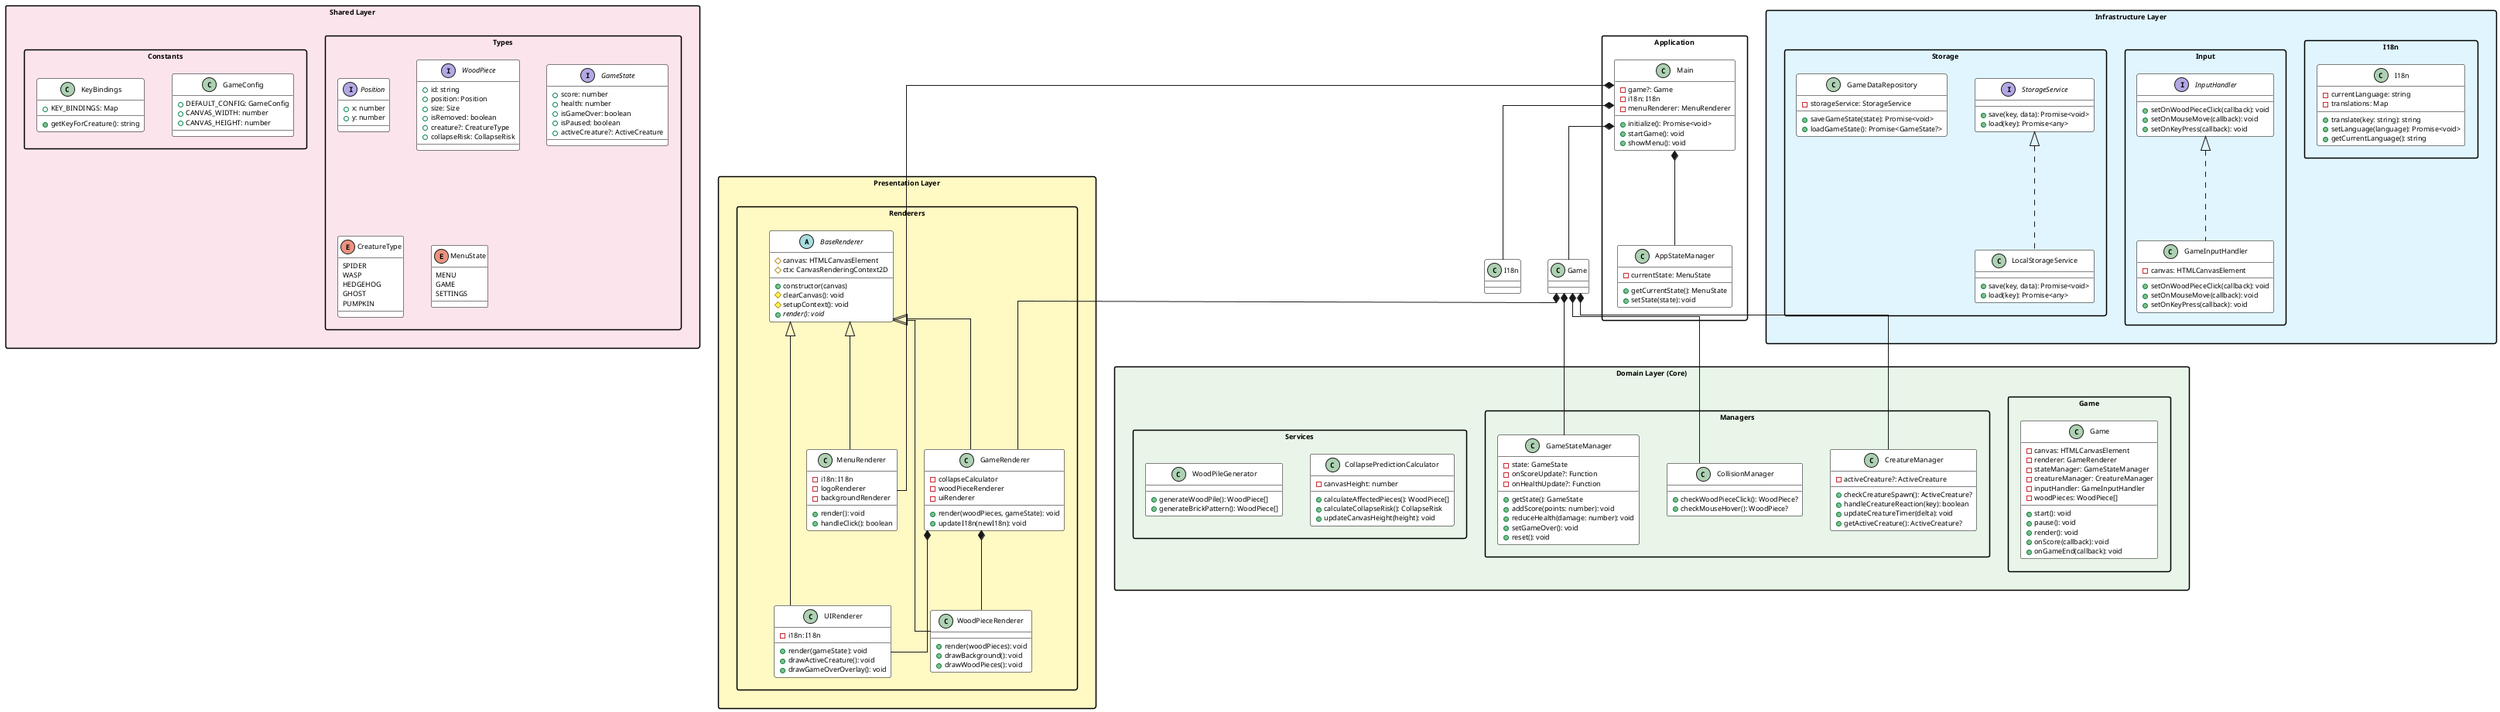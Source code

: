 @startuml Within_the_Woodpile_Class_Diagram

!define DOMAIN #E8F5E8
!define INFRASTRUCTURE #E1F5FE
!define PRESENTATION #FFF9C4
!define SHARED #FCE4EC
!define PARTICLES #F3E5F5
!define UI #FFECB3

' Layout optimizations
skinparam packageStyle rectangle
skinparam defaultFontSize 9
skinparam classBackgroundColor White
skinparam classBorderColor Black
skinparam packageBackgroundColor transparent
skinparam linetype ortho

' === SHARED LAYER ===
package "Shared Layer" SHARED {
    package "Types" {
        interface Position {
            +x: number
            +y: number
        }
        
        interface WoodPiece {
            +id: string
            +position: Position
            +size: Size
            +isRemoved: boolean
            +creature?: CreatureType
            +collapseRisk: CollapseRisk
        }
        
        interface GameState {
            +score: number
            +health: number
            +isGameOver: boolean
            +isPaused: boolean
            +activeCreature?: ActiveCreature
        }
        
        enum CreatureType {
            SPIDER
            WASP
            HEDGEHOG
            GHOST
            PUMPKIN
        }
        
        enum MenuState {
            MENU
            GAME
            SETTINGS
        }
    }
    
    package "Constants" {
        class GameConfig {
            +DEFAULT_CONFIG: GameConfig
            +CANVAS_WIDTH: number
            +CANVAS_HEIGHT: number
        }
        
        class KeyBindings {
            +KEY_BINDINGS: Map
            +getKeyForCreature(): string
        }
    }
}

' === DOMAIN LAYER (CORE) ===
package "Domain Layer (Core)" DOMAIN {
    package "Game" {
        class Game {
            -canvas: HTMLCanvasElement
            -renderer: GameRenderer
            -stateManager: GameStateManager
            -creatureManager: CreatureManager
            -inputHandler: GameInputHandler
            -woodPieces: WoodPiece[]
            
            +start(): void
            +pause(): void
            +render(): void
            +onScore(callback): void
            +onGameEnd(callback): void
        }
    }
    
    package "Managers" {
        class GameStateManager {
            -state: GameState
            -onScoreUpdate?: Function
            -onHealthUpdate?: Function
            
            +getState(): GameState
            +addScore(points: number): void
            +reduceHealth(damage: number): void
            +setGameOver(): void
            +reset(): void
        }
        
        class CreatureManager {
            -activeCreature?: ActiveCreature
            
            +checkCreatureSpawn(): ActiveCreature?
            +handleCreatureReaction(key): boolean
            +updateCreatureTimer(delta): void
            +getActiveCreature(): ActiveCreature?
        }
        
        class CollisionManager {
            +checkWoodPieceClick(): WoodPiece?
            +checkMouseHover(): WoodPiece?
        }
    }
    
    package "Services" {
        class CollapsePredictionCalculator {
            -canvasHeight: number
            
            +calculateAffectedPieces(): WoodPiece[]
            +calculateCollapseRisk(): CollapseRisk
            +updateCanvasHeight(height): void
        }
        
        class WoodPileGenerator {
            +generateWoodPile(): WoodPiece[]
            +generateBrickPattern(): WoodPiece[]
        }
    }
}

' === INFRASTRUCTURE LAYER ===
package "Infrastructure Layer" INFRASTRUCTURE {
    package "I18n" {
        class I18n {
            -currentLanguage: string
            -translations: Map
            
            +translate(key: string): string
            +setLanguage(language): Promise<void>
            +getCurrentLanguage(): string
        }
    }
    
    package "Input" {
        interface InputHandler {
            +setOnWoodPieceClick(callback): void
            +setOnMouseMove(callback): void
            +setOnKeyPress(callback): void
        }
        
        class GameInputHandler {
            -canvas: HTMLCanvasElement
            
            +setOnWoodPieceClick(callback): void
            +setOnMouseMove(callback): void
            +setOnKeyPress(callback): void
        }
    }
    
    package "Storage" {
        interface StorageService {
            +save(key, data): Promise<void>
            +load(key): Promise<any>
        }
        
        class LocalStorageService {
            +save(key, data): Promise<void>
            +load(key): Promise<any>
        }
        
        class GameDataRepository {
            -storageService: StorageService
            
            +saveGameState(state): Promise<void>
            +loadGameState(): Promise<GameState?>
        }
    }
}

' === PRESENTATION LAYER ===
package "Presentation Layer" PRESENTATION {
    package "Renderers" {
        abstract class BaseRenderer {
            #canvas: HTMLCanvasElement
            #ctx: CanvasRenderingContext2D
            
            +constructor(canvas)
            #clearCanvas(): void
            #setupContext(): void
            +{abstract} render(): void
        }
        
        class GameRenderer {
            -collapseCalculator
            -woodPieceRenderer
            -uiRenderer
            
            +render(woodPieces, gameState): void
            +updateI18n(newI18n): void
        }
        
        class WoodPieceRenderer {
            +render(woodPieces): void
            +drawBackground(): void
            +drawWoodPieces(): void
        }
        
        class UIRenderer {
            -i18n: I18n
            
            +render(gameState): void
            +drawActiveCreature(): void
            +drawGameOverOverlay(): void
        }
        
        class MenuRenderer {
            -i18n: I18n
            -logoRenderer
            -backgroundRenderer
            
            +render(): void
            +handleClick(): boolean
        }
    }
}

' === APP ENTRY POINT ===
package "Application" {
    class AppStateManager {
        -currentState: MenuState
        
        +getCurrentState(): MenuState
        +setState(state): void
    }
    
    class Main {
        -game?: Game
        -i18n: I18n
        -menuRenderer: MenuRenderer
        
        +initialize(): Promise<void>
        +startGame(): void
        +showMenu(): void
    }
}

' === RELATIONSHIPS (simplified for readability) ===
BaseRenderer <|-- GameRenderer
BaseRenderer <|-- WoodPieceRenderer  
BaseRenderer <|-- UIRenderer
BaseRenderer <|-- MenuRenderer

GameRenderer *-- WoodPieceRenderer
GameRenderer *-- UIRenderer

Game *-- GameStateManager
Game *-- CreatureManager
Game *-- CollisionManager
Game *-- GameRenderer

InputHandler <|.. GameInputHandler
StorageService <|.. LocalStorageService

Main *-- AppStateManager
Main *-- Game
Main *-- MenuRenderer
Main *-- I18n

@enduml

' === DOMAIN LAYER (CORE) ===
package "Domain Layer (Core)" DOMAIN {
    package "Game" {
        class Game {
            -canvas: HTMLCanvasElement
            -renderer: GameRenderer
            -stateManager: GameStateManager
            -creatureManager: CreatureManager
            -collisionManager: CollisionManager
            -inputHandler: GameInputHandler
            -woodPieces: WoodPiece[]
            -i18n: I18n
            -config: GameConfig
            
            +constructor(canvas: HTMLCanvasElement, i18n: I18n, config: GameConfig)
            +start(): void
            +pause(): void
            +resume(): void
            +stop(): void
            +render(): void
            +onScore(callback: (score: number) => void): void
            +onHealth(callback: (health: number) => void): void
            +onGameEnd(callback: () => void): void
        }
        
        class GameLoop {
            -isRunning: boolean
            -lastTime: number
            -targetFPS: number
            -gameInstance: Game
            
            +start(game: Game): void
            +stop(): void
            +pause(): void
            +resume(): void
            -update(deltaTime: number): void
        }
    }
    
    package "Managers" {
        class GameStateManager {
            -state: GameState
            -onScoreUpdate?: (score: number) => void
            -onHealthUpdate?: (health: number) => void
            -onGameEnd?: () => void
            
            +getState(): GameState
            +addScore(points: number): void
            +reduceHealth(damage: number): void
            +setGameOver(): void
            +reset(): void
            +setOnScoreUpdate(callback: (score: number) => void): void
            +setOnHealthUpdate(callback: (health: number) => void): void
            +setOnGameEnd(callback: () => void): void
        }
        
        class CreatureManager {
            -activeCreature?: ActiveCreature
            -onScoreUpdate?: (points: number) => void
            -onHealthUpdate?: (damage: number) => void
            
            +checkCreatureSpawn(woodPiece: WoodPiece): ActiveCreature?
            +handleCreatureReaction(key: string): boolean
            +updateCreatureTimer(deltaTime: number): void
            +getActiveCreature(): ActiveCreature?
            +clearActiveCreature(): void
            +setOnScoreUpdate(callback: (points: number) => void): void
            +setOnHealthUpdate(callback: (damage: number) => void): void
        }
        
        class CollisionManager {
            +checkWoodPieceClick(mousePos: Position, woodPieces: WoodPiece[]): WoodPiece?
            +checkMouseHover(mousePos: Position, woodPieces: WoodPiece[]): WoodPiece?
        }
    }
    
    package "Services" {
        class CollapsePredictionCalculator {
            -canvasHeight: number
            
            +constructor(canvasHeight: number)
            +calculateAffectedPieces(targetPiece: WoodPiece, allPieces: WoodPiece[]): WoodPiece[]
            +calculateCollapseRisk(piece: WoodPiece, allPieces: WoodPiece[]): CollapseRisk
            +updateCanvasHeight(height: number): void
            -isDirectlySupported(piece: WoodPiece, supportPieces: WoodPiece[]): boolean
            -hasSecondarySupport(piece: WoodPiece, allPieces: WoodPiece[]): boolean
        }
        
        class WoodPileGenerator {
            +generateWoodPile(config: GameConfig): WoodPiece[]
            +generateBrickPattern(rows: number, piecesPerRow: number, config: GameConfig): WoodPiece[]
            -createWoodPiece(x: number, y: number, config: GameConfig): WoodPiece
            -assignCreature(piece: WoodPiece, config: GameConfig): void
        }
    }
}

' === INFRASTRUCTURE LAYER ===
package "Infrastructure Layer" INFRASTRUCTURE {
    package "I18n" {
        class I18n {
            -currentLanguage: string
            -translations: Map<string, any>
            
            +constructor(language: string)
            +translate(key: string): string
            +setLanguage(language: string): Promise<void>
            +getCurrentLanguage(): string
            -loadTranslations(language: string): Promise<any>
        }
    }
    
    package "Input" {
        interface InputHandler {
            +setOnWoodPieceClick(callback: (piece: WoodPiece) => void): void
            +setOnMouseMove(callback: (position: Position) => void): void
            +setOnKeyPress(callback: (key: string) => void): void
        }
        
        class GameInputHandler {
            -canvas: HTMLCanvasElement
            -onWoodPieceClick?: (piece: WoodPiece) => void
            -onMouseMove?: (position: Position) => void
            -onKeyPress?: (key: string) => void
            
            +constructor(canvas: HTMLCanvasElement)
            +setOnWoodPieceClick(callback: (piece: WoodPiece) => void): void
            +setOnMouseMove(callback: (position: Position) => void): void
            +setOnKeyPress(callback: (key: string) => void): void
            +destroy(): void
        }
    }
    
    package "Storage" {
        interface StorageService {
            +save(key: string, data: any): Promise<void>
            +load(key: string): Promise<any>
            +remove(key: string): Promise<void>
        }
        
        class LocalStorageService {
            +save(key: string, data: any): Promise<void>
            +load(key: string): Promise<any>
            +remove(key: string): Promise<void>
        }
        
        interface GameDataRepository {
            +saveGameState(state: GameState): Promise<void>
            +loadGameState(): Promise<GameState?>
            +saveSettings(settings: any): Promise<void>
            +loadSettings(): Promise<any>
        }
        
        class GameDataRepositoryImpl {
            -storageService: StorageService
            
            +constructor(storageService: StorageService)
            +saveGameState(state: GameState): Promise<void>
            +loadGameState(): Promise<GameState?>
            +saveSettings(settings: any): Promise<void>
            +loadSettings(): Promise<any>
        }
    }
}

' === PRESENTATION LAYER ===
package "Presentation Layer" PRESENTATION {
    package "Shared Renderers" {
        abstract class BaseRenderer {
            #canvas: HTMLCanvasElement
            #ctx: CanvasRenderingContext2D
            
            +constructor(canvas: HTMLCanvasElement)
            #clearCanvas(): void
            #setupContext(): void
            #renderTextWithShadow(text: string, x: number, y: number, color: string): void
            +{abstract} render(...args: any[]): void
        }
    }
    
    package "Game Renderers" {
        class GameRenderer {
            -collapseCalculator: CollapsePredictionCalculator
            -woodPieceRenderer: WoodPieceRenderer
            -uiRenderer: UIRenderer
            -i18n: I18n
            
            +constructor(canvas: HTMLCanvasElement, i18n: I18n)
            +render(woodPieces: WoodPiece[], gameState: GameState, hoveredPiece?: WoodPiece): void
            +updateI18n(newI18n: I18n): void
            +updateCanvasSize(width: number, height: number): void
            +getCollapseCalculator(): CollapsePredictionCalculator
            +drawInstructions(): void
        }
        
        class WoodPieceRenderer {
            +constructor(canvas: HTMLCanvasElement)
            +render(woodPieces: WoodPiece[], hoveredPiece?: WoodPiece, affectedPieces?: WoodPiece[]): void
            +drawBackground(): void
            +drawWoodPieces(pieces: WoodPiece[], hoveredPiece?: WoodPiece, affectedPieces?: WoodPiece[]): void
            -drawWoodPiece(piece: WoodPiece, isHovered: boolean, isAffected: boolean): void
            -drawWoodTexture(x: number, y: number, radius: number): void
        }
        
        class UIRenderer {
            -i18n: I18n
            
            +constructor(canvas: HTMLCanvasElement, i18n: I18n)
            +render(gameState: GameState): void
            +drawActiveCreature(activeCreature: ActiveCreature): void
            +drawGameOverOverlay(): void
            +drawInstructions(): void
            +updateI18n(newI18n: I18n): void
            -getCreatureEmoji(type: CreatureType): string
            -drawCreatureInstruction(type: CreatureType): void
        }
    }
    
    package "Menu Renderers" {
        class MenuRenderer {
            -i18n: I18n
            -logoRenderer: LogoRenderer
            -particleSystem: MenuParticleSystem
            -backgroundRenderer: BackgroundRenderer
            -buttonManager: MenuButtonManager
            -animationTime: number
            
            +constructor(canvas: HTMLCanvasElement, i18n: I18n)
            +render(): void
            +handleClick(mousePos: Position): boolean
            +handleMouseMove(mousePos: Position): void
            +setOnStartClick(callback: () => void): void
            +setOnSettingsClick(callback: () => void): void
            +destroy(): void
        }
        
        class LogoRenderer {
            +constructor(canvas: HTMLCanvasElement)
            +render(animationTime: number): void
            -renderTitle(centerX: number, logoY: number): void
            -renderAnimatedWoodPile(centerX: number, logoY: number, animationTime: number): void
            -renderEmoji(centerX: number, logoY: number): void
        }
        
        class BackgroundRenderer {
            +constructor(canvas: HTMLCanvasElement)
            +render(animationTime: number): void
            -renderGradientBackground(): void
            -renderAnimatedTrees(animationTime: number): void
            -drawTree(x: number, baseY: number, height: number, sway: number): void
        }
    }
}

' === APP ENTRY POINT ===
package "Application" {
    class AppStateManager {
        -currentState: MenuState
        -onStateChange?: (state: MenuState) => void
        
        +getCurrentState(): MenuState
        +setState(state: MenuState): void
        +setOnStateChange(callback: (state: MenuState) => void): void
    }
    
    class Main {
        -game?: Game
        -i18n: I18n
        -menuRenderer: MenuRenderer
        -appStateManager: AppStateManager
        
        +initialize(): Promise<void>
        +startGame(): void
        +showMenu(): void
        +handleStateChange(state: MenuState): void
    }
}

' === RELATIONSHIPS ===
BaseRenderer <|-- GameRenderer
BaseRenderer <|-- WoodPieceRenderer  
BaseRenderer <|-- UIRenderer
BaseRenderer <|-- MenuRenderer
BaseRenderer <|-- LogoRenderer
BaseRenderer <|-- BackgroundRenderer

GameRenderer *-- WoodPieceRenderer
GameRenderer *-- UIRenderer
GameRenderer *-- CollapsePredictionCalculator

MenuRenderer *-- LogoRenderer
MenuRenderer *-- BackgroundRenderer

Game *-- GameStateManager
Game *-- CreatureManager
Game *-- CollisionManager
Game *-- GameRenderer
Game *-- GameInputHandler

CreatureManager ..> ActiveCreature
GameStateManager ..> GameState
WoodPileGenerator ..> WoodPiece
CollapsePredictionCalculator ..> WoodPiece

InputHandler <|.. GameInputHandler
StorageService <|.. LocalStorageService
GameDataRepository <|.. GameDataRepositoryImpl

GameDataRepositoryImpl *-- StorageService

Main *-- AppStateManager
Main *-- Game
Main *-- MenuRenderer
Main *-- I18n

@enduml
        +healthPenalty: number
        +collapseDamage: number
    }
    
    enum CreatureType {
        SPIDER
        WASP
        HEDGEHOG
        GHOST
        PUMPKIN
    }
    
    enum CollapseRisk {
        NONE
        LOW
        MEDIUM
        HIGH
    }
    
    interface KeyBinding {
        +creature: CreatureType
        +key: string
        +keyCode: string
        +action: string
    }
}

package "Core Game Logic" LIGHTBLUE {
    class Game {
        -config: GameConfig
        -woodPileGenerator: WoodPileGenerator
        -renderer: GameRenderer
        -i18n: I18n
        -woodPieces: WoodPiece[]
        -gameState: GameState
        -hoveredPiece?: WoodPiece
        -canvas: HTMLCanvasElement
        -animationId?: number
        -lastUpdateTime: number
        
        +constructor(canvas: HTMLCanvasElement, i18n: I18n, config: GameConfig)
        +onScore(callback: (score: number) => void): void
        +onHealth(callback: (health: number) => void): void
        +onGameEnd(callback: () => void): void
        +togglePause(): void
        +destroy(): void
        +getGameState(): GameState
        
        -createInitialGameState(): GameState
        -initializeGame(): void
        -setupEventListeners(): void
        -handleCanvasClick(event: MouseEvent): void
        -handleMouseMove(event: MouseEvent): void
        -handleMouseLeave(): void
        -handleKeyPress(event: KeyboardEvent): void
        -getClickedPiece(event: MouseEvent): WoodPiece | undefined
        -removeWoodPiece(piece: WoodPiece): void
        -encounterCreature(piece: WoodPiece): void
        -handleSuccessfulCreatureReaction(): void
        -handleFailedCreatureReaction(): void
        -handlePotentialCollapse(removedPiece: WoodPiece): void
        -addScore(points: number): void
        -reduceHealth(damage: number): void
        -endGame(): void
        -restartGame(): void
        -startGameLoop(): void
        -update(deltaTime: number): void
        -render(): void
    }
}

package "Data Generation" LIGHTGREEN {
    class WoodPileGenerator {
        -config: GameConfig
        
        +constructor(config: GameConfig)
        +generateWoodPile(): WoodPiece[]
        +updateCollapseRisks(woodPieces: WoodPiece[]): WoodPiece[]
        +findCollapsingPieces(removedPiece: WoodPiece, allPieces: WoodPiece[]): WoodPiece[]
        
        -calculateRows(): number
        -calculatePiecesPerRow(): number
        -createWoodPiece(row: number, col: number): WoodPiece
        -generateId(row: number, col: number): string
        -calculateBrickPosition(row: number, col: number): Position
        -createSize(): Size
        -assignCreature(): CreatureType | undefined
        -getRandomCreature(): CreatureType
        -calculateCollapseRisks(woodPieces: WoodPiece[]): WoodPiece[]
        -calculateRiskForPiece(piece: WoodPiece, allPieces: WoodPiece[]): CollapseRisk
        -isOnGround(piece: WoodPiece): boolean
        -findSupportingPieces(piece: WoodPiece, allPieces: WoodPiece[]): WoodPiece[]
        -isPieceSupporting(piece: WoodPiece, supportPiece: WoodPiece): boolean
    }
}

package "Rendering & UI" LIGHTPINK {
    class GameRenderer {
        -ctx: CanvasRenderingContext2D
        -i18n: I18n
        
        +constructor(canvas: HTMLCanvasElement, i18n: I18n)
        +render(woodPieces: WoodPiece[], gameState: GameState, hoveredPiece?: WoodPiece): void
        
        -drawBackground(): void
        -clearCanvas(): void
        -drawWoodPieces(woodPieces: WoodPiece[], hoveredPiece?: WoodPiece): void
        -drawWoodPiece(piece: WoodPiece, isHovered: boolean): void
        -drawWoodTextureCircular(centerX: number, centerY: number, radius: number): void
        -drawCreatureHint(piece: WoodPiece): void
        -drawCollapseRiskBorderCircular(centerX: number, centerY: number, radius: number, collapseRisk: CollapseRisk): void
        -drawActiveCreature(activeCreature: ActiveCreature): void
        -getCreatureEmoji(type: CreatureType): string
        -drawReactionTimer(progress: number, position: {x: number; y: number}): void
        -drawCreatureInstruction(type: CreatureType): void
        -drawGameOverOverlay(): void
    }
    
    class I18n {
        -currentLanguage: string
        -translations: Record<string, any>
        
        +loadLanguage(lang: string): Promise<void>
        +translate(key: string): string
        +getCurrentLanguage(): string
        +getSavedLanguage(): string
        +updateUI(): void
        +initialize(): Promise<void>
    }
}

package "Entry Point" LIGHTYELLOW {
    class Main {
        +game: Game
        +i18n: I18n
        
        +initializeGame(): Promise<void>
        +updateGameStats(score?: number, health?: number): void
        +handleGameOver(): void
        +cleanup(): void
    }
}

' Relationships
Game --> WoodPileGenerator : uses
Game --> GameRenderer : uses
Game --> I18n : uses
Game --> GameConfig : uses
Game --> GameState : manages
Game --> WoodPiece : manages

WoodPileGenerator --> GameConfig : uses
WoodPileGenerator --> WoodPiece : creates
WoodPileGenerator --> CreatureType : uses
WoodPileGenerator --> CollapseRisk : uses
WoodPileGenerator --> Position : uses
WoodPileGenerator --> Size : uses

GameRenderer --> I18n : uses
GameRenderer --> WoodPiece : renders
GameRenderer --> GameState : renders
GameRenderer --> ActiveCreature : renders
GameRenderer --> CreatureType : renders
GameRenderer --> CollapseRisk : renders

Main --> Game : creates
Main --> I18n : creates
Main --> GameConfig : uses

WoodPiece --> Position : contains
WoodPiece --> Size : contains
WoodPiece --> CreatureType : contains
WoodPiece --> CollapseRisk : contains

GameState --> ActiveCreature : contains
ActiveCreature --> CreatureType : contains
ActiveCreature --> Position : contains

@enduml